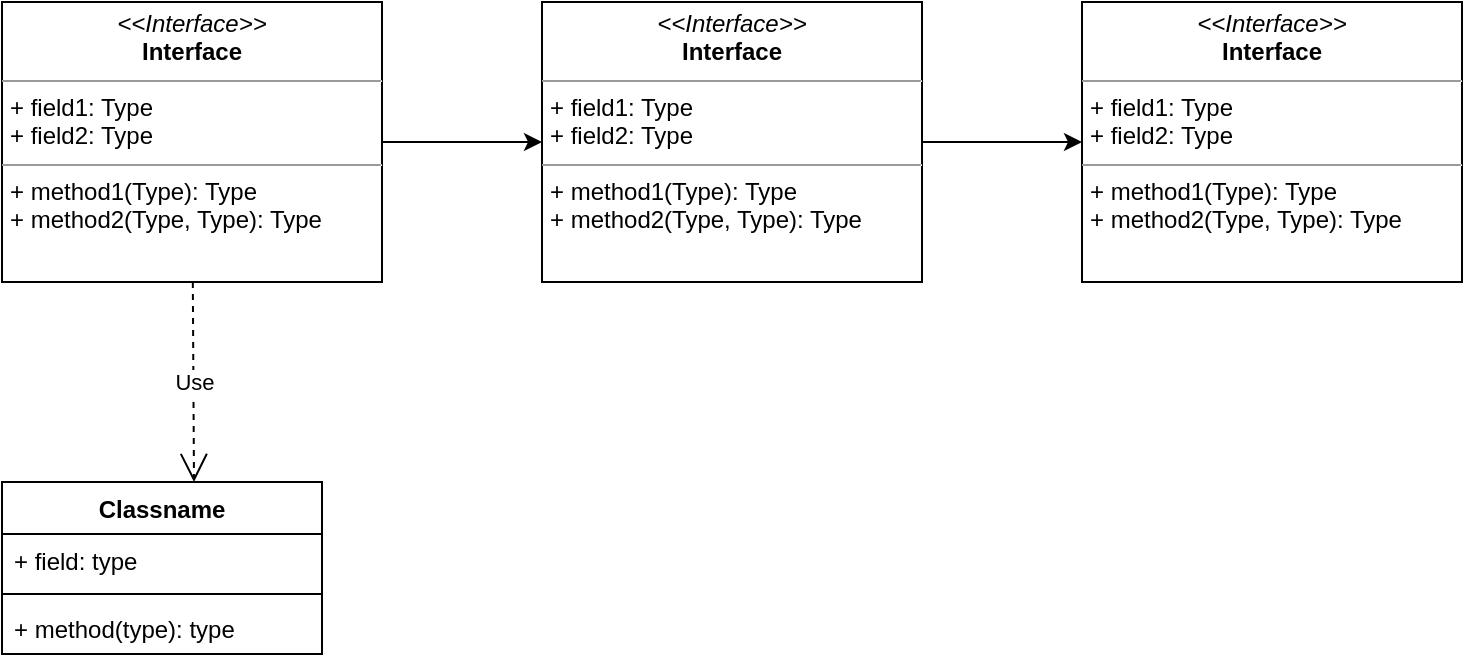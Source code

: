 <mxfile version="12.4.3" type="github" pages="1">
  <diagram id="7-X31Y0JkiVyVasz-_ed" name="Page-1">
    <mxGraphModel dx="1186" dy="779" grid="1" gridSize="10" guides="1" tooltips="1" connect="1" arrows="1" fold="1" page="1" pageScale="1" pageWidth="850" pageHeight="1100" math="0" shadow="0">
      <root>
        <mxCell id="0"/>
        <mxCell id="1" parent="0"/>
        <mxCell id="Dn6Z7uvmTUVgTg6eW6Ip-3" value="" style="edgeStyle=orthogonalEdgeStyle;rounded=0;orthogonalLoop=1;jettySize=auto;html=1;" edge="1" parent="1" source="Dn6Z7uvmTUVgTg6eW6Ip-1" target="Dn6Z7uvmTUVgTg6eW6Ip-2">
          <mxGeometry relative="1" as="geometry"/>
        </mxCell>
        <mxCell id="Dn6Z7uvmTUVgTg6eW6Ip-1" value="&lt;p style=&quot;margin:0px;margin-top:4px;text-align:center;&quot;&gt;&lt;i&gt;&amp;lt;&amp;lt;Interface&amp;gt;&amp;gt;&lt;/i&gt;&lt;br/&gt;&lt;b&gt;Interface&lt;/b&gt;&lt;/p&gt;&lt;hr size=&quot;1&quot;/&gt;&lt;p style=&quot;margin:0px;margin-left:4px;&quot;&gt;+ field1: Type&lt;br/&gt;+ field2: Type&lt;/p&gt;&lt;hr size=&quot;1&quot;/&gt;&lt;p style=&quot;margin:0px;margin-left:4px;&quot;&gt;+ method1(Type): Type&lt;br/&gt;+ method2(Type, Type): Type&lt;/p&gt;" style="verticalAlign=top;align=left;overflow=fill;fontSize=12;fontFamily=Helvetica;html=1;" vertex="1" parent="1">
          <mxGeometry x="20" y="20" width="190" height="140" as="geometry"/>
        </mxCell>
        <mxCell id="Dn6Z7uvmTUVgTg6eW6Ip-5" value="" style="edgeStyle=orthogonalEdgeStyle;rounded=0;orthogonalLoop=1;jettySize=auto;html=1;" edge="1" parent="1" source="Dn6Z7uvmTUVgTg6eW6Ip-2" target="Dn6Z7uvmTUVgTg6eW6Ip-4">
          <mxGeometry relative="1" as="geometry"/>
        </mxCell>
        <mxCell id="Dn6Z7uvmTUVgTg6eW6Ip-2" value="&lt;p style=&quot;margin:0px;margin-top:4px;text-align:center;&quot;&gt;&lt;i&gt;&amp;lt;&amp;lt;Interface&amp;gt;&amp;gt;&lt;/i&gt;&lt;br/&gt;&lt;b&gt;Interface&lt;/b&gt;&lt;/p&gt;&lt;hr size=&quot;1&quot;/&gt;&lt;p style=&quot;margin:0px;margin-left:4px;&quot;&gt;+ field1: Type&lt;br/&gt;+ field2: Type&lt;/p&gt;&lt;hr size=&quot;1&quot;/&gt;&lt;p style=&quot;margin:0px;margin-left:4px;&quot;&gt;+ method1(Type): Type&lt;br/&gt;+ method2(Type, Type): Type&lt;/p&gt;" style="verticalAlign=top;align=left;overflow=fill;fontSize=12;fontFamily=Helvetica;html=1;" vertex="1" parent="1">
          <mxGeometry x="290" y="20" width="190" height="140" as="geometry"/>
        </mxCell>
        <mxCell id="Dn6Z7uvmTUVgTg6eW6Ip-4" value="&lt;p style=&quot;margin:0px;margin-top:4px;text-align:center;&quot;&gt;&lt;i&gt;&amp;lt;&amp;lt;Interface&amp;gt;&amp;gt;&lt;/i&gt;&lt;br/&gt;&lt;b&gt;Interface&lt;/b&gt;&lt;/p&gt;&lt;hr size=&quot;1&quot;/&gt;&lt;p style=&quot;margin:0px;margin-left:4px;&quot;&gt;+ field1: Type&lt;br/&gt;+ field2: Type&lt;/p&gt;&lt;hr size=&quot;1&quot;/&gt;&lt;p style=&quot;margin:0px;margin-left:4px;&quot;&gt;+ method1(Type): Type&lt;br/&gt;+ method2(Type, Type): Type&lt;/p&gt;" style="verticalAlign=top;align=left;overflow=fill;fontSize=12;fontFamily=Helvetica;html=1;" vertex="1" parent="1">
          <mxGeometry x="560" y="20" width="190" height="140" as="geometry"/>
        </mxCell>
        <mxCell id="Dn6Z7uvmTUVgTg6eW6Ip-6" value="Classname" style="swimlane;fontStyle=1;align=center;verticalAlign=top;childLayout=stackLayout;horizontal=1;startSize=26;horizontalStack=0;resizeParent=1;resizeParentMax=0;resizeLast=0;collapsible=1;marginBottom=0;" vertex="1" parent="1">
          <mxGeometry x="20" y="260" width="160" height="86" as="geometry"/>
        </mxCell>
        <mxCell id="Dn6Z7uvmTUVgTg6eW6Ip-7" value="+ field: type" style="text;strokeColor=none;fillColor=none;align=left;verticalAlign=top;spacingLeft=4;spacingRight=4;overflow=hidden;rotatable=0;points=[[0,0.5],[1,0.5]];portConstraint=eastwest;" vertex="1" parent="Dn6Z7uvmTUVgTg6eW6Ip-6">
          <mxGeometry y="26" width="160" height="26" as="geometry"/>
        </mxCell>
        <mxCell id="Dn6Z7uvmTUVgTg6eW6Ip-8" value="" style="line;strokeWidth=1;fillColor=none;align=left;verticalAlign=middle;spacingTop=-1;spacingLeft=3;spacingRight=3;rotatable=0;labelPosition=right;points=[];portConstraint=eastwest;" vertex="1" parent="Dn6Z7uvmTUVgTg6eW6Ip-6">
          <mxGeometry y="52" width="160" height="8" as="geometry"/>
        </mxCell>
        <mxCell id="Dn6Z7uvmTUVgTg6eW6Ip-9" value="+ method(type): type" style="text;strokeColor=none;fillColor=none;align=left;verticalAlign=top;spacingLeft=4;spacingRight=4;overflow=hidden;rotatable=0;points=[[0,0.5],[1,0.5]];portConstraint=eastwest;" vertex="1" parent="Dn6Z7uvmTUVgTg6eW6Ip-6">
          <mxGeometry y="60" width="160" height="26" as="geometry"/>
        </mxCell>
        <mxCell id="Dn6Z7uvmTUVgTg6eW6Ip-10" value="Use" style="endArrow=open;endSize=12;dashed=1;html=1;" edge="1" parent="1" source="Dn6Z7uvmTUVgTg6eW6Ip-1">
          <mxGeometry width="160" relative="1" as="geometry">
            <mxPoint x="20" y="370" as="sourcePoint"/>
            <mxPoint x="116" y="260" as="targetPoint"/>
          </mxGeometry>
        </mxCell>
      </root>
    </mxGraphModel>
  </diagram>
</mxfile>
